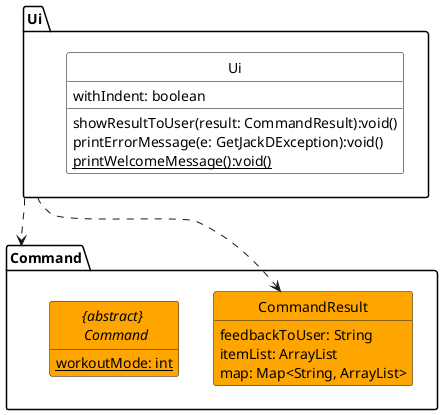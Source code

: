 @startuml
skinparam classAttributeIconSize 0
skinparam shadowing false
hide circle
hide empty members

together {
package "Command" {
class CommandResult #Orange {
feedbackToUser: String
itemList: ArrayList
map: Map<String, ArrayList>
}
abstract class "{abstract} \n Command" as Command #Orange {
workoutMode: int {static}
}
}
}

package "Ui" {
class Ui #White ##Black {
withIndent: boolean
showResultToUser(result: CommandResult):void()
printErrorMessage(e: GetJackDException):void()
printWelcomeMessage():void() {static}
}
}

Ui ..> CommandResult
Ui ..> Command
@enduml